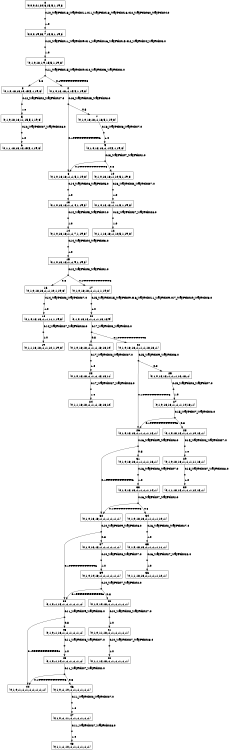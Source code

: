 digraph MDP {
size="8,5"
node [shape=box];
0 -> n0_0 [ arrowhead=none,label="0:r0_WayPoint13_WayPoint11.0r1_WayPoint18_WayPoint16.0r2_WayPoint30_WayPoint4.0" ];
n0_0 [ shape=point,width=0.1,height=0.1,label="" ];
n0_0 -> 1 [ label="1.0" ];
1 -> n1_0 [ arrowhead=none,label="0:r0_WayPoint11_WayPoint9.0r1_WayPoint16_WayPoint15.0r2_WayPoint4_WayPoint3.0" ];
n1_0 [ shape=point,width=0.1,height=0.1,label="" ];
n1_0 -> 2 [ label="1.0" ];
2 -> n2_0 [ arrowhead=none,label="0:r1_WayPoint15_WayPoint9.0r2_WayPoint3_WayPoint2.0" ];
n2_0 [ shape=point,width=0.1,height=0.1,label="" ];
n2_0 -> 3 [ label="0.8" ];
n2_0 -> 4 [ label="0.19999999999999996" ];
3 -> n3_0 [ arrowhead=none,label="0:r2_WayPoint2_WayPoint27.0" ];
n3_0 [ shape=point,width=0.1,height=0.1,label="" ];
n3_0 -> 5 [ label="1.0" ];
4 -> n4_0 [ arrowhead=none,label="0:r3_WayPoint25_WayPoint8.0" ];
n4_0 [ shape=point,width=0.1,height=0.1,label="" ];
n4_0 -> 7 [ label="0.8" ];
n4_0 -> 8 [ label="0.19999999999999996" ];
5 -> n5_0 [ arrowhead=none,label="0:r2_WayPoint27_WayPoint28.0" ];
n5_0 [ shape=point,width=0.1,height=0.1,label="" ];
n5_0 -> 6 [ label="1.0" ];
7 -> n7_0 [ arrowhead=none,label="0:r3_WayPoint8_WayPoint7.0" ];
n7_0 [ shape=point,width=0.1,height=0.1,label="" ];
n7_0 -> 9 [ label="1.0" ];
8 -> n8_0 [ arrowhead=none,label="0:r4_WayPoint6_WayPoint5.0" ];
n8_0 [ shape=point,width=0.1,height=0.1,label="" ];
n8_0 -> 13 [ label="1.0" ];
9 -> n9_0 [ arrowhead=none,label="0:r3_WayPoint7_WayPoint2.0" ];
n9_0 [ shape=point,width=0.1,height=0.1,label="" ];
n9_0 -> 8 [ label="0.19999999999999996" ];
n9_0 -> 10 [ label="0.8" ];
10 -> n10_0 [ arrowhead=none,label="0:r3_WayPoint2_WayPoint27.0" ];
n10_0 [ shape=point,width=0.1,height=0.1,label="" ];
n10_0 -> 11 [ label="1.0" ];
11 -> n11_0 [ arrowhead=none,label="0:r3_WayPoint27_WayPoint28.0" ];
n11_0 [ shape=point,width=0.1,height=0.1,label="" ];
n11_0 -> 12 [ label="1.0" ];
13 -> n13_0 [ arrowhead=none,label="0:r4_WayPoint5_WayPoint4.0" ];
n13_0 [ shape=point,width=0.1,height=0.1,label="" ];
n13_0 -> 14 [ label="1.0" ];
14 -> n14_0 [ arrowhead=none,label="0:r4_WayPoint4_WayPoint3.0" ];
n14_0 [ shape=point,width=0.1,height=0.1,label="" ];
n14_0 -> 15 [ label="1.0" ];
15 -> n15_0 [ arrowhead=none,label="0:r4_WayPoint3_WayPoint2.0" ];
n15_0 [ shape=point,width=0.1,height=0.1,label="" ];
n15_0 -> 16 [ label="0.8" ];
n15_0 -> 17 [ label="0.19999999999999996" ];
16 -> n16_0 [ arrowhead=none,label="0:r4_WayPoint2_WayPoint27.0" ];
n16_0 [ shape=point,width=0.1,height=0.1,label="" ];
n16_0 -> 18 [ label="1.0" ];
17 -> n17_0 [ arrowhead=none,label="0:r5_WayPoint15_WayPoint9.0r6_WayPoint11_WayPoint9.0r7_WayPoint29_WayPoint3.0" ];
n17_0 [ shape=point,width=0.1,height=0.1,label="" ];
n17_0 -> 20 [ label="1.0" ];
18 -> n18_0 [ arrowhead=none,label="0:r4_WayPoint27_WayPoint28.0" ];
n18_0 [ shape=point,width=0.1,height=0.1,label="" ];
n18_0 -> 19 [ label="1.0" ];
20 -> n20_0 [ arrowhead=none,label="0:r7_WayPoint3_WayPoint2.0" ];
n20_0 [ shape=point,width=0.1,height=0.1,label="" ];
n20_0 -> 21 [ label="0.8" ];
n20_0 -> 22 [ label="0.19999999999999996" ];
21 -> n21_0 [ arrowhead=none,label="0:r7_WayPoint2_WayPoint27.0" ];
n21_0 [ shape=point,width=0.1,height=0.1,label="" ];
n21_0 -> 23 [ label="1.0" ];
22 -> n22_0 [ arrowhead=none,label="0:r5_WayPoint9_WayPoint8.0" ];
n22_0 [ shape=point,width=0.1,height=0.1,label="" ];
n22_0 -> 25 [ label="0.8" ];
n22_0 -> 26 [ label="0.19999999999999996" ];
23 -> n23_0 [ arrowhead=none,label="0:r7_WayPoint27_WayPoint28.0" ];
n23_0 [ shape=point,width=0.1,height=0.1,label="" ];
n23_0 -> 24 [ label="1.0" ];
25 -> n25_0 [ arrowhead=none,label="0:r5_WayPoint8_WayPoint7.0" ];
n25_0 [ shape=point,width=0.1,height=0.1,label="" ];
n25_0 -> 27 [ label="1.0" ];
26 -> n26_0 [ arrowhead=none,label="0:r6_WayPoint9_WayPoint8.0" ];
n26_0 [ shape=point,width=0.1,height=0.1,label="" ];
n26_0 -> 32 [ label="0.19999999999999996" ];
n26_0 -> 31 [ label="0.8" ];
27 -> n27_0 [ arrowhead=none,label="0:r5_WayPoint7_WayPoint2.0" ];
n27_0 [ shape=point,width=0.1,height=0.1,label="" ];
n27_0 -> 26 [ label="0.19999999999999996" ];
n27_0 -> 28 [ label="0.8" ];
28 -> n28_0 [ arrowhead=none,label="0:r5_WayPoint2_WayPoint27.0" ];
n28_0 [ shape=point,width=0.1,height=0.1,label="" ];
n28_0 -> 29 [ label="1.0" ];
29 -> n29_0 [ arrowhead=none,label="0:r5_WayPoint27_WayPoint28.0" ];
n29_0 [ shape=point,width=0.1,height=0.1,label="" ];
n29_0 -> 30 [ label="1.0" ];
31 -> n31_0 [ arrowhead=none,label="0:r6_WayPoint8_WayPoint7.0" ];
n31_0 [ shape=point,width=0.1,height=0.1,label="" ];
n31_0 -> 33 [ label="1.0" ];
32 -> n32_0 [ arrowhead=none,label="0:r0_WayPoint9_WayPoint8.0" ];
n32_0 [ shape=point,width=0.1,height=0.1,label="" ];
n32_0 -> 37 [ label="0.8" ];
n32_0 -> 38 [ label="0.19999999999999996" ];
33 -> n33_0 [ arrowhead=none,label="0:r6_WayPoint7_WayPoint2.0" ];
n33_0 [ shape=point,width=0.1,height=0.1,label="" ];
n33_0 -> 32 [ label="0.19999999999999996" ];
n33_0 -> 34 [ label="0.8" ];
34 -> n34_0 [ arrowhead=none,label="0:r6_WayPoint2_WayPoint27.0" ];
n34_0 [ shape=point,width=0.1,height=0.1,label="" ];
n34_0 -> 35 [ label="1.0" ];
35 -> n35_0 [ arrowhead=none,label="0:r6_WayPoint27_WayPoint28.0" ];
n35_0 [ shape=point,width=0.1,height=0.1,label="" ];
n35_0 -> 36 [ label="1.0" ];
37 -> n37_0 [ arrowhead=none,label="0:r0_WayPoint8_WayPoint7.0" ];
n37_0 [ shape=point,width=0.1,height=0.1,label="" ];
n37_0 -> 39 [ label="1.0" ];
38 -> n38_0 [ arrowhead=none,label="0:r1_WayPoint9_WayPoint8.0" ];
n38_0 [ shape=point,width=0.1,height=0.1,label="" ];
n38_0 -> 43 [ label="0.8" ];
n38_0 -> 44 [ label="0.19999999999999996" ];
39 -> n39_0 [ arrowhead=none,label="0:r0_WayPoint7_WayPoint2.0" ];
n39_0 [ shape=point,width=0.1,height=0.1,label="" ];
n39_0 -> 38 [ label="0.19999999999999996" ];
n39_0 -> 40 [ label="0.8" ];
40 -> n40_0 [ arrowhead=none,label="0:r0_WayPoint2_WayPoint27.0" ];
n40_0 [ shape=point,width=0.1,height=0.1,label="" ];
n40_0 -> 41 [ label="1.0" ];
41 -> n41_0 [ arrowhead=none,label="0:r0_WayPoint27_WayPoint28.0" ];
n41_0 [ shape=point,width=0.1,height=0.1,label="" ];
n41_0 -> 42 [ label="1.0" ];
43 -> n43_0 [ arrowhead=none,label="0:r1_WayPoint8_WayPoint7.0" ];
n43_0 [ shape=point,width=0.1,height=0.1,label="" ];
n43_0 -> 45 [ label="1.0" ];
45 -> n45_0 [ arrowhead=none,label="0:r1_WayPoint7_WayPoint2.0" ];
n45_0 [ shape=point,width=0.1,height=0.1,label="" ];
n45_0 -> 44 [ label="0.19999999999999996" ];
n45_0 -> 46 [ label="0.8" ];
46 -> n46_0 [ arrowhead=none,label="0:r1_WayPoint2_WayPoint27.0" ];
n46_0 [ shape=point,width=0.1,height=0.1,label="" ];
n46_0 -> 47 [ label="1.0" ];
47 -> n47_0 [ arrowhead=none,label="0:r1_WayPoint27_WayPoint28.0" ];
n47_0 [ shape=point,width=0.1,height=0.1,label="" ];
n47_0 -> 48 [ label="1.0" ];
0 [label="0\n(0,0,0,21,24,6,15,5,1,19,8)"]
1 [label="1\n(0,0,0,19,23,7,15,5,1,19,8)"]
2 [label="2\n(0,1,0,18,1,9,15,5,1,19,8)"]
3 [label="3\n(0,1,0,18,18,10,15,5,1,19,8)"]
4 [label="4\n(0,1,0,18,18,-1,15,5,1,19,8)"]
5 [label="5\n(0,1,0,18,18,11,15,5,1,19,8)"]
6 [label="6\n(0,1,1,18,18,12,15,5,1,19,8)"]
7 [label="7\n(0,1,0,18,18,-1,16,5,1,19,8)"]
8 [label="8\n(0,1,0,18,18,-1,-1,5,1,19,8)"]
9 [label="9\n(0,1,0,18,18,-1,14,5,1,19,8)"]
10 [label="10\n(0,1,0,18,18,-1,10,5,1,19,8)"]
11 [label="11\n(0,1,0,18,18,-1,11,5,1,19,8)"]
12 [label="12\n(0,1,1,18,18,-1,12,5,1,19,8)"]
13 [label="13\n(0,1,0,18,18,-1,-1,4,1,19,8)"]
14 [label="14\n(0,1,0,18,18,-1,-1,7,1,19,8)"]
15 [label="15\n(0,1,0,18,18,-1,-1,9,1,19,8)"]
16 [label="16\n(0,1,0,18,18,-1,-1,10,1,19,8)"]
17 [label="17\n(0,1,0,18,18,-1,-1,-1,1,19,8)"]
18 [label="18\n(0,1,0,18,18,-1,-1,11,1,19,8)"]
19 [label="19\n(0,1,1,18,18,-1,-1,12,1,19,8)"]
20 [label="20\n(0,1,0,18,18,-1,-1,-1,18,18,9)"]
21 [label="21\n(0,1,0,18,18,-1,-1,-1,18,18,10)"]
22 [label="22\n(0,1,0,18,18,-1,-1,-1,18,18,-1)"]
23 [label="23\n(0,1,0,18,18,-1,-1,-1,18,18,11)"]
24 [label="24\n(0,1,1,18,18,-1,-1,-1,18,18,12)"]
25 [label="25\n(0,1,0,18,18,-1,-1,-1,16,18,-1)"]
26 [label="26\n(0,1,0,18,18,-1,-1,-1,-1,18,-1)"]
27 [label="27\n(0,1,0,18,18,-1,-1,-1,14,18,-1)"]
28 [label="28\n(0,1,0,18,18,-1,-1,-1,10,18,-1)"]
29 [label="29\n(0,1,0,18,18,-1,-1,-1,11,18,-1)"]
30 [label="30\n(0,1,1,18,18,-1,-1,-1,12,18,-1)"]
31 [label="31\n(0,1,0,18,18,-1,-1,-1,-1,16,-1)"]
32 [label="32\n(0,1,0,18,18,-1,-1,-1,-1,-1,-1)"]
33 [label="33\n(0,1,0,18,18,-1,-1,-1,-1,14,-1)"]
34 [label="34\n(0,1,0,18,18,-1,-1,-1,-1,10,-1)"]
35 [label="35\n(0,1,0,18,18,-1,-1,-1,-1,11,-1)"]
36 [label="36\n(0,1,1,18,18,-1,-1,-1,-1,12,-1)"]
37 [label="37\n(0,1,0,16,18,-1,-1,-1,-1,-1,-1)"]
38 [label="38\n(0,1,0,-1,18,-1,-1,-1,-1,-1,-1)"]
39 [label="39\n(0,1,0,14,18,-1,-1,-1,-1,-1,-1)"]
40 [label="40\n(0,1,0,10,18,-1,-1,-1,-1,-1,-1)"]
41 [label="41\n(0,1,0,11,18,-1,-1,-1,-1,-1,-1)"]
42 [label="42\n(0,1,1,12,18,-1,-1,-1,-1,-1,-1)"]
43 [label="43\n(0,1,0,-1,16,-1,-1,-1,-1,-1,-1)"]
44 [label="44\n(0,1,0,-1,-1,-1,-1,-1,-1,-1,-1)"]
45 [label="45\n(0,1,0,-1,14,-1,-1,-1,-1,-1,-1)"]
46 [label="46\n(0,1,0,-1,10,-1,-1,-1,-1,-1,-1)"]
47 [label="47\n(0,1,0,-1,11,-1,-1,-1,-1,-1,-1)"]
48 [label="48\n(0,1,1,-1,12,-1,-1,-1,-1,-1,-1)"]
}
